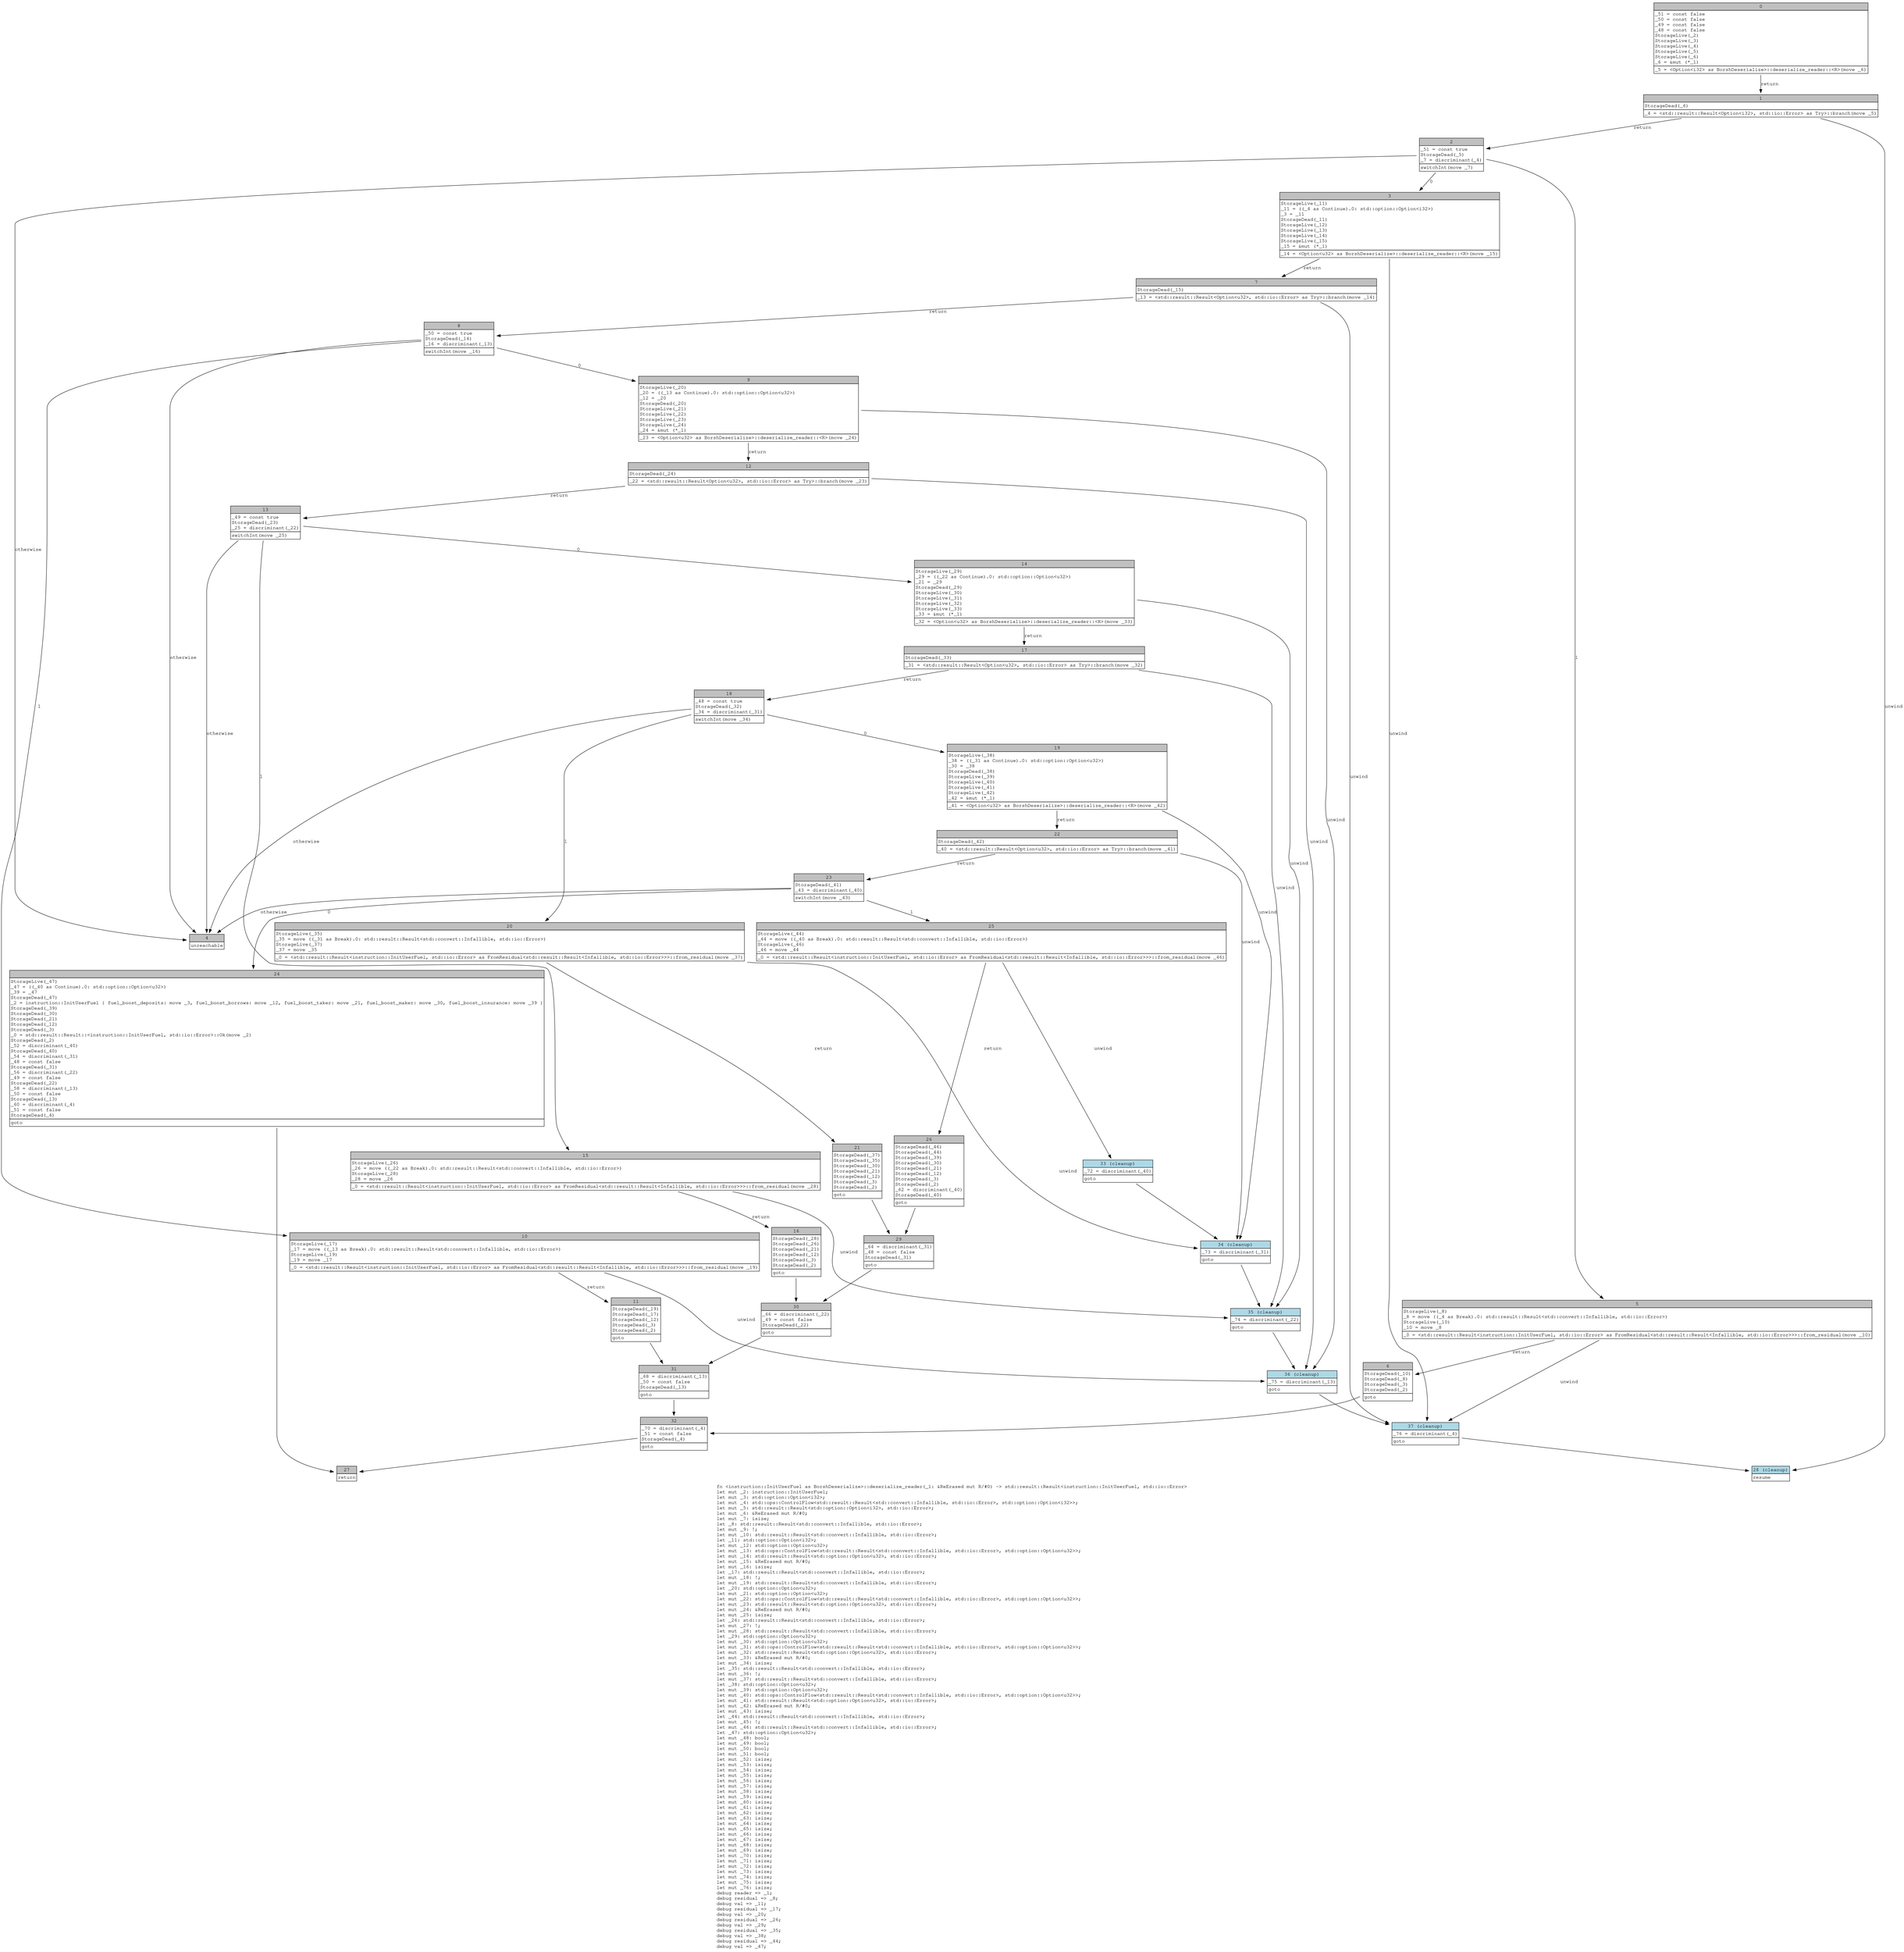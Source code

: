 digraph Mir_0_21733 {
    graph [fontname="Courier, monospace"];
    node [fontname="Courier, monospace"];
    edge [fontname="Courier, monospace"];
    label=<fn &lt;instruction::InitUserFuel as BorshDeserialize&gt;::deserialize_reader(_1: &amp;ReErased mut R/#0) -&gt; std::result::Result&lt;instruction::InitUserFuel, std::io::Error&gt;<br align="left"/>let mut _2: instruction::InitUserFuel;<br align="left"/>let mut _3: std::option::Option&lt;i32&gt;;<br align="left"/>let mut _4: std::ops::ControlFlow&lt;std::result::Result&lt;std::convert::Infallible, std::io::Error&gt;, std::option::Option&lt;i32&gt;&gt;;<br align="left"/>let mut _5: std::result::Result&lt;std::option::Option&lt;i32&gt;, std::io::Error&gt;;<br align="left"/>let mut _6: &amp;ReErased mut R/#0;<br align="left"/>let mut _7: isize;<br align="left"/>let _8: std::result::Result&lt;std::convert::Infallible, std::io::Error&gt;;<br align="left"/>let mut _9: !;<br align="left"/>let mut _10: std::result::Result&lt;std::convert::Infallible, std::io::Error&gt;;<br align="left"/>let _11: std::option::Option&lt;i32&gt;;<br align="left"/>let mut _12: std::option::Option&lt;u32&gt;;<br align="left"/>let mut _13: std::ops::ControlFlow&lt;std::result::Result&lt;std::convert::Infallible, std::io::Error&gt;, std::option::Option&lt;u32&gt;&gt;;<br align="left"/>let mut _14: std::result::Result&lt;std::option::Option&lt;u32&gt;, std::io::Error&gt;;<br align="left"/>let mut _15: &amp;ReErased mut R/#0;<br align="left"/>let mut _16: isize;<br align="left"/>let _17: std::result::Result&lt;std::convert::Infallible, std::io::Error&gt;;<br align="left"/>let mut _18: !;<br align="left"/>let mut _19: std::result::Result&lt;std::convert::Infallible, std::io::Error&gt;;<br align="left"/>let _20: std::option::Option&lt;u32&gt;;<br align="left"/>let mut _21: std::option::Option&lt;u32&gt;;<br align="left"/>let mut _22: std::ops::ControlFlow&lt;std::result::Result&lt;std::convert::Infallible, std::io::Error&gt;, std::option::Option&lt;u32&gt;&gt;;<br align="left"/>let mut _23: std::result::Result&lt;std::option::Option&lt;u32&gt;, std::io::Error&gt;;<br align="left"/>let mut _24: &amp;ReErased mut R/#0;<br align="left"/>let mut _25: isize;<br align="left"/>let _26: std::result::Result&lt;std::convert::Infallible, std::io::Error&gt;;<br align="left"/>let mut _27: !;<br align="left"/>let mut _28: std::result::Result&lt;std::convert::Infallible, std::io::Error&gt;;<br align="left"/>let _29: std::option::Option&lt;u32&gt;;<br align="left"/>let mut _30: std::option::Option&lt;u32&gt;;<br align="left"/>let mut _31: std::ops::ControlFlow&lt;std::result::Result&lt;std::convert::Infallible, std::io::Error&gt;, std::option::Option&lt;u32&gt;&gt;;<br align="left"/>let mut _32: std::result::Result&lt;std::option::Option&lt;u32&gt;, std::io::Error&gt;;<br align="left"/>let mut _33: &amp;ReErased mut R/#0;<br align="left"/>let mut _34: isize;<br align="left"/>let _35: std::result::Result&lt;std::convert::Infallible, std::io::Error&gt;;<br align="left"/>let mut _36: !;<br align="left"/>let mut _37: std::result::Result&lt;std::convert::Infallible, std::io::Error&gt;;<br align="left"/>let _38: std::option::Option&lt;u32&gt;;<br align="left"/>let mut _39: std::option::Option&lt;u32&gt;;<br align="left"/>let mut _40: std::ops::ControlFlow&lt;std::result::Result&lt;std::convert::Infallible, std::io::Error&gt;, std::option::Option&lt;u32&gt;&gt;;<br align="left"/>let mut _41: std::result::Result&lt;std::option::Option&lt;u32&gt;, std::io::Error&gt;;<br align="left"/>let mut _42: &amp;ReErased mut R/#0;<br align="left"/>let mut _43: isize;<br align="left"/>let _44: std::result::Result&lt;std::convert::Infallible, std::io::Error&gt;;<br align="left"/>let mut _45: !;<br align="left"/>let mut _46: std::result::Result&lt;std::convert::Infallible, std::io::Error&gt;;<br align="left"/>let _47: std::option::Option&lt;u32&gt;;<br align="left"/>let mut _48: bool;<br align="left"/>let mut _49: bool;<br align="left"/>let mut _50: bool;<br align="left"/>let mut _51: bool;<br align="left"/>let mut _52: isize;<br align="left"/>let mut _53: isize;<br align="left"/>let mut _54: isize;<br align="left"/>let mut _55: isize;<br align="left"/>let mut _56: isize;<br align="left"/>let mut _57: isize;<br align="left"/>let mut _58: isize;<br align="left"/>let mut _59: isize;<br align="left"/>let mut _60: isize;<br align="left"/>let mut _61: isize;<br align="left"/>let mut _62: isize;<br align="left"/>let mut _63: isize;<br align="left"/>let mut _64: isize;<br align="left"/>let mut _65: isize;<br align="left"/>let mut _66: isize;<br align="left"/>let mut _67: isize;<br align="left"/>let mut _68: isize;<br align="left"/>let mut _69: isize;<br align="left"/>let mut _70: isize;<br align="left"/>let mut _71: isize;<br align="left"/>let mut _72: isize;<br align="left"/>let mut _73: isize;<br align="left"/>let mut _74: isize;<br align="left"/>let mut _75: isize;<br align="left"/>let mut _76: isize;<br align="left"/>debug reader =&gt; _1;<br align="left"/>debug residual =&gt; _8;<br align="left"/>debug val =&gt; _11;<br align="left"/>debug residual =&gt; _17;<br align="left"/>debug val =&gt; _20;<br align="left"/>debug residual =&gt; _26;<br align="left"/>debug val =&gt; _29;<br align="left"/>debug residual =&gt; _35;<br align="left"/>debug val =&gt; _38;<br align="left"/>debug residual =&gt; _44;<br align="left"/>debug val =&gt; _47;<br align="left"/>>;
    bb0__0_21733 [shape="none", label=<<table border="0" cellborder="1" cellspacing="0"><tr><td bgcolor="gray" align="center" colspan="1">0</td></tr><tr><td align="left" balign="left">_51 = const false<br/>_50 = const false<br/>_49 = const false<br/>_48 = const false<br/>StorageLive(_2)<br/>StorageLive(_3)<br/>StorageLive(_4)<br/>StorageLive(_5)<br/>StorageLive(_6)<br/>_6 = &amp;mut (*_1)<br/></td></tr><tr><td align="left">_5 = &lt;Option&lt;i32&gt; as BorshDeserialize&gt;::deserialize_reader::&lt;R&gt;(move _6)</td></tr></table>>];
    bb1__0_21733 [shape="none", label=<<table border="0" cellborder="1" cellspacing="0"><tr><td bgcolor="gray" align="center" colspan="1">1</td></tr><tr><td align="left" balign="left">StorageDead(_6)<br/></td></tr><tr><td align="left">_4 = &lt;std::result::Result&lt;Option&lt;i32&gt;, std::io::Error&gt; as Try&gt;::branch(move _5)</td></tr></table>>];
    bb2__0_21733 [shape="none", label=<<table border="0" cellborder="1" cellspacing="0"><tr><td bgcolor="gray" align="center" colspan="1">2</td></tr><tr><td align="left" balign="left">_51 = const true<br/>StorageDead(_5)<br/>_7 = discriminant(_4)<br/></td></tr><tr><td align="left">switchInt(move _7)</td></tr></table>>];
    bb3__0_21733 [shape="none", label=<<table border="0" cellborder="1" cellspacing="0"><tr><td bgcolor="gray" align="center" colspan="1">3</td></tr><tr><td align="left" balign="left">StorageLive(_11)<br/>_11 = ((_4 as Continue).0: std::option::Option&lt;i32&gt;)<br/>_3 = _11<br/>StorageDead(_11)<br/>StorageLive(_12)<br/>StorageLive(_13)<br/>StorageLive(_14)<br/>StorageLive(_15)<br/>_15 = &amp;mut (*_1)<br/></td></tr><tr><td align="left">_14 = &lt;Option&lt;u32&gt; as BorshDeserialize&gt;::deserialize_reader::&lt;R&gt;(move _15)</td></tr></table>>];
    bb4__0_21733 [shape="none", label=<<table border="0" cellborder="1" cellspacing="0"><tr><td bgcolor="gray" align="center" colspan="1">4</td></tr><tr><td align="left">unreachable</td></tr></table>>];
    bb5__0_21733 [shape="none", label=<<table border="0" cellborder="1" cellspacing="0"><tr><td bgcolor="gray" align="center" colspan="1">5</td></tr><tr><td align="left" balign="left">StorageLive(_8)<br/>_8 = move ((_4 as Break).0: std::result::Result&lt;std::convert::Infallible, std::io::Error&gt;)<br/>StorageLive(_10)<br/>_10 = move _8<br/></td></tr><tr><td align="left">_0 = &lt;std::result::Result&lt;instruction::InitUserFuel, std::io::Error&gt; as FromResidual&lt;std::result::Result&lt;Infallible, std::io::Error&gt;&gt;&gt;::from_residual(move _10)</td></tr></table>>];
    bb6__0_21733 [shape="none", label=<<table border="0" cellborder="1" cellspacing="0"><tr><td bgcolor="gray" align="center" colspan="1">6</td></tr><tr><td align="left" balign="left">StorageDead(_10)<br/>StorageDead(_8)<br/>StorageDead(_3)<br/>StorageDead(_2)<br/></td></tr><tr><td align="left">goto</td></tr></table>>];
    bb7__0_21733 [shape="none", label=<<table border="0" cellborder="1" cellspacing="0"><tr><td bgcolor="gray" align="center" colspan="1">7</td></tr><tr><td align="left" balign="left">StorageDead(_15)<br/></td></tr><tr><td align="left">_13 = &lt;std::result::Result&lt;Option&lt;u32&gt;, std::io::Error&gt; as Try&gt;::branch(move _14)</td></tr></table>>];
    bb8__0_21733 [shape="none", label=<<table border="0" cellborder="1" cellspacing="0"><tr><td bgcolor="gray" align="center" colspan="1">8</td></tr><tr><td align="left" balign="left">_50 = const true<br/>StorageDead(_14)<br/>_16 = discriminant(_13)<br/></td></tr><tr><td align="left">switchInt(move _16)</td></tr></table>>];
    bb9__0_21733 [shape="none", label=<<table border="0" cellborder="1" cellspacing="0"><tr><td bgcolor="gray" align="center" colspan="1">9</td></tr><tr><td align="left" balign="left">StorageLive(_20)<br/>_20 = ((_13 as Continue).0: std::option::Option&lt;u32&gt;)<br/>_12 = _20<br/>StorageDead(_20)<br/>StorageLive(_21)<br/>StorageLive(_22)<br/>StorageLive(_23)<br/>StorageLive(_24)<br/>_24 = &amp;mut (*_1)<br/></td></tr><tr><td align="left">_23 = &lt;Option&lt;u32&gt; as BorshDeserialize&gt;::deserialize_reader::&lt;R&gt;(move _24)</td></tr></table>>];
    bb10__0_21733 [shape="none", label=<<table border="0" cellborder="1" cellspacing="0"><tr><td bgcolor="gray" align="center" colspan="1">10</td></tr><tr><td align="left" balign="left">StorageLive(_17)<br/>_17 = move ((_13 as Break).0: std::result::Result&lt;std::convert::Infallible, std::io::Error&gt;)<br/>StorageLive(_19)<br/>_19 = move _17<br/></td></tr><tr><td align="left">_0 = &lt;std::result::Result&lt;instruction::InitUserFuel, std::io::Error&gt; as FromResidual&lt;std::result::Result&lt;Infallible, std::io::Error&gt;&gt;&gt;::from_residual(move _19)</td></tr></table>>];
    bb11__0_21733 [shape="none", label=<<table border="0" cellborder="1" cellspacing="0"><tr><td bgcolor="gray" align="center" colspan="1">11</td></tr><tr><td align="left" balign="left">StorageDead(_19)<br/>StorageDead(_17)<br/>StorageDead(_12)<br/>StorageDead(_3)<br/>StorageDead(_2)<br/></td></tr><tr><td align="left">goto</td></tr></table>>];
    bb12__0_21733 [shape="none", label=<<table border="0" cellborder="1" cellspacing="0"><tr><td bgcolor="gray" align="center" colspan="1">12</td></tr><tr><td align="left" balign="left">StorageDead(_24)<br/></td></tr><tr><td align="left">_22 = &lt;std::result::Result&lt;Option&lt;u32&gt;, std::io::Error&gt; as Try&gt;::branch(move _23)</td></tr></table>>];
    bb13__0_21733 [shape="none", label=<<table border="0" cellborder="1" cellspacing="0"><tr><td bgcolor="gray" align="center" colspan="1">13</td></tr><tr><td align="left" balign="left">_49 = const true<br/>StorageDead(_23)<br/>_25 = discriminant(_22)<br/></td></tr><tr><td align="left">switchInt(move _25)</td></tr></table>>];
    bb14__0_21733 [shape="none", label=<<table border="0" cellborder="1" cellspacing="0"><tr><td bgcolor="gray" align="center" colspan="1">14</td></tr><tr><td align="left" balign="left">StorageLive(_29)<br/>_29 = ((_22 as Continue).0: std::option::Option&lt;u32&gt;)<br/>_21 = _29<br/>StorageDead(_29)<br/>StorageLive(_30)<br/>StorageLive(_31)<br/>StorageLive(_32)<br/>StorageLive(_33)<br/>_33 = &amp;mut (*_1)<br/></td></tr><tr><td align="left">_32 = &lt;Option&lt;u32&gt; as BorshDeserialize&gt;::deserialize_reader::&lt;R&gt;(move _33)</td></tr></table>>];
    bb15__0_21733 [shape="none", label=<<table border="0" cellborder="1" cellspacing="0"><tr><td bgcolor="gray" align="center" colspan="1">15</td></tr><tr><td align="left" balign="left">StorageLive(_26)<br/>_26 = move ((_22 as Break).0: std::result::Result&lt;std::convert::Infallible, std::io::Error&gt;)<br/>StorageLive(_28)<br/>_28 = move _26<br/></td></tr><tr><td align="left">_0 = &lt;std::result::Result&lt;instruction::InitUserFuel, std::io::Error&gt; as FromResidual&lt;std::result::Result&lt;Infallible, std::io::Error&gt;&gt;&gt;::from_residual(move _28)</td></tr></table>>];
    bb16__0_21733 [shape="none", label=<<table border="0" cellborder="1" cellspacing="0"><tr><td bgcolor="gray" align="center" colspan="1">16</td></tr><tr><td align="left" balign="left">StorageDead(_28)<br/>StorageDead(_26)<br/>StorageDead(_21)<br/>StorageDead(_12)<br/>StorageDead(_3)<br/>StorageDead(_2)<br/></td></tr><tr><td align="left">goto</td></tr></table>>];
    bb17__0_21733 [shape="none", label=<<table border="0" cellborder="1" cellspacing="0"><tr><td bgcolor="gray" align="center" colspan="1">17</td></tr><tr><td align="left" balign="left">StorageDead(_33)<br/></td></tr><tr><td align="left">_31 = &lt;std::result::Result&lt;Option&lt;u32&gt;, std::io::Error&gt; as Try&gt;::branch(move _32)</td></tr></table>>];
    bb18__0_21733 [shape="none", label=<<table border="0" cellborder="1" cellspacing="0"><tr><td bgcolor="gray" align="center" colspan="1">18</td></tr><tr><td align="left" balign="left">_48 = const true<br/>StorageDead(_32)<br/>_34 = discriminant(_31)<br/></td></tr><tr><td align="left">switchInt(move _34)</td></tr></table>>];
    bb19__0_21733 [shape="none", label=<<table border="0" cellborder="1" cellspacing="0"><tr><td bgcolor="gray" align="center" colspan="1">19</td></tr><tr><td align="left" balign="left">StorageLive(_38)<br/>_38 = ((_31 as Continue).0: std::option::Option&lt;u32&gt;)<br/>_30 = _38<br/>StorageDead(_38)<br/>StorageLive(_39)<br/>StorageLive(_40)<br/>StorageLive(_41)<br/>StorageLive(_42)<br/>_42 = &amp;mut (*_1)<br/></td></tr><tr><td align="left">_41 = &lt;Option&lt;u32&gt; as BorshDeserialize&gt;::deserialize_reader::&lt;R&gt;(move _42)</td></tr></table>>];
    bb20__0_21733 [shape="none", label=<<table border="0" cellborder="1" cellspacing="0"><tr><td bgcolor="gray" align="center" colspan="1">20</td></tr><tr><td align="left" balign="left">StorageLive(_35)<br/>_35 = move ((_31 as Break).0: std::result::Result&lt;std::convert::Infallible, std::io::Error&gt;)<br/>StorageLive(_37)<br/>_37 = move _35<br/></td></tr><tr><td align="left">_0 = &lt;std::result::Result&lt;instruction::InitUserFuel, std::io::Error&gt; as FromResidual&lt;std::result::Result&lt;Infallible, std::io::Error&gt;&gt;&gt;::from_residual(move _37)</td></tr></table>>];
    bb21__0_21733 [shape="none", label=<<table border="0" cellborder="1" cellspacing="0"><tr><td bgcolor="gray" align="center" colspan="1">21</td></tr><tr><td align="left" balign="left">StorageDead(_37)<br/>StorageDead(_35)<br/>StorageDead(_30)<br/>StorageDead(_21)<br/>StorageDead(_12)<br/>StorageDead(_3)<br/>StorageDead(_2)<br/></td></tr><tr><td align="left">goto</td></tr></table>>];
    bb22__0_21733 [shape="none", label=<<table border="0" cellborder="1" cellspacing="0"><tr><td bgcolor="gray" align="center" colspan="1">22</td></tr><tr><td align="left" balign="left">StorageDead(_42)<br/></td></tr><tr><td align="left">_40 = &lt;std::result::Result&lt;Option&lt;u32&gt;, std::io::Error&gt; as Try&gt;::branch(move _41)</td></tr></table>>];
    bb23__0_21733 [shape="none", label=<<table border="0" cellborder="1" cellspacing="0"><tr><td bgcolor="gray" align="center" colspan="1">23</td></tr><tr><td align="left" balign="left">StorageDead(_41)<br/>_43 = discriminant(_40)<br/></td></tr><tr><td align="left">switchInt(move _43)</td></tr></table>>];
    bb24__0_21733 [shape="none", label=<<table border="0" cellborder="1" cellspacing="0"><tr><td bgcolor="gray" align="center" colspan="1">24</td></tr><tr><td align="left" balign="left">StorageLive(_47)<br/>_47 = ((_40 as Continue).0: std::option::Option&lt;u32&gt;)<br/>_39 = _47<br/>StorageDead(_47)<br/>_2 = instruction::InitUserFuel { fuel_boost_deposits: move _3, fuel_boost_borrows: move _12, fuel_boost_taker: move _21, fuel_boost_maker: move _30, fuel_boost_insurance: move _39 }<br/>StorageDead(_39)<br/>StorageDead(_30)<br/>StorageDead(_21)<br/>StorageDead(_12)<br/>StorageDead(_3)<br/>_0 = std::result::Result::&lt;instruction::InitUserFuel, std::io::Error&gt;::Ok(move _2)<br/>StorageDead(_2)<br/>_52 = discriminant(_40)<br/>StorageDead(_40)<br/>_54 = discriminant(_31)<br/>_48 = const false<br/>StorageDead(_31)<br/>_56 = discriminant(_22)<br/>_49 = const false<br/>StorageDead(_22)<br/>_58 = discriminant(_13)<br/>_50 = const false<br/>StorageDead(_13)<br/>_60 = discriminant(_4)<br/>_51 = const false<br/>StorageDead(_4)<br/></td></tr><tr><td align="left">goto</td></tr></table>>];
    bb25__0_21733 [shape="none", label=<<table border="0" cellborder="1" cellspacing="0"><tr><td bgcolor="gray" align="center" colspan="1">25</td></tr><tr><td align="left" balign="left">StorageLive(_44)<br/>_44 = move ((_40 as Break).0: std::result::Result&lt;std::convert::Infallible, std::io::Error&gt;)<br/>StorageLive(_46)<br/>_46 = move _44<br/></td></tr><tr><td align="left">_0 = &lt;std::result::Result&lt;instruction::InitUserFuel, std::io::Error&gt; as FromResidual&lt;std::result::Result&lt;Infallible, std::io::Error&gt;&gt;&gt;::from_residual(move _46)</td></tr></table>>];
    bb26__0_21733 [shape="none", label=<<table border="0" cellborder="1" cellspacing="0"><tr><td bgcolor="gray" align="center" colspan="1">26</td></tr><tr><td align="left" balign="left">StorageDead(_46)<br/>StorageDead(_44)<br/>StorageDead(_39)<br/>StorageDead(_30)<br/>StorageDead(_21)<br/>StorageDead(_12)<br/>StorageDead(_3)<br/>StorageDead(_2)<br/>_62 = discriminant(_40)<br/>StorageDead(_40)<br/></td></tr><tr><td align="left">goto</td></tr></table>>];
    bb27__0_21733 [shape="none", label=<<table border="0" cellborder="1" cellspacing="0"><tr><td bgcolor="gray" align="center" colspan="1">27</td></tr><tr><td align="left">return</td></tr></table>>];
    bb28__0_21733 [shape="none", label=<<table border="0" cellborder="1" cellspacing="0"><tr><td bgcolor="lightblue" align="center" colspan="1">28 (cleanup)</td></tr><tr><td align="left">resume</td></tr></table>>];
    bb29__0_21733 [shape="none", label=<<table border="0" cellborder="1" cellspacing="0"><tr><td bgcolor="gray" align="center" colspan="1">29</td></tr><tr><td align="left" balign="left">_64 = discriminant(_31)<br/>_48 = const false<br/>StorageDead(_31)<br/></td></tr><tr><td align="left">goto</td></tr></table>>];
    bb30__0_21733 [shape="none", label=<<table border="0" cellborder="1" cellspacing="0"><tr><td bgcolor="gray" align="center" colspan="1">30</td></tr><tr><td align="left" balign="left">_66 = discriminant(_22)<br/>_49 = const false<br/>StorageDead(_22)<br/></td></tr><tr><td align="left">goto</td></tr></table>>];
    bb31__0_21733 [shape="none", label=<<table border="0" cellborder="1" cellspacing="0"><tr><td bgcolor="gray" align="center" colspan="1">31</td></tr><tr><td align="left" balign="left">_68 = discriminant(_13)<br/>_50 = const false<br/>StorageDead(_13)<br/></td></tr><tr><td align="left">goto</td></tr></table>>];
    bb32__0_21733 [shape="none", label=<<table border="0" cellborder="1" cellspacing="0"><tr><td bgcolor="gray" align="center" colspan="1">32</td></tr><tr><td align="left" balign="left">_70 = discriminant(_4)<br/>_51 = const false<br/>StorageDead(_4)<br/></td></tr><tr><td align="left">goto</td></tr></table>>];
    bb33__0_21733 [shape="none", label=<<table border="0" cellborder="1" cellspacing="0"><tr><td bgcolor="lightblue" align="center" colspan="1">33 (cleanup)</td></tr><tr><td align="left" balign="left">_72 = discriminant(_40)<br/></td></tr><tr><td align="left">goto</td></tr></table>>];
    bb34__0_21733 [shape="none", label=<<table border="0" cellborder="1" cellspacing="0"><tr><td bgcolor="lightblue" align="center" colspan="1">34 (cleanup)</td></tr><tr><td align="left" balign="left">_73 = discriminant(_31)<br/></td></tr><tr><td align="left">goto</td></tr></table>>];
    bb35__0_21733 [shape="none", label=<<table border="0" cellborder="1" cellspacing="0"><tr><td bgcolor="lightblue" align="center" colspan="1">35 (cleanup)</td></tr><tr><td align="left" balign="left">_74 = discriminant(_22)<br/></td></tr><tr><td align="left">goto</td></tr></table>>];
    bb36__0_21733 [shape="none", label=<<table border="0" cellborder="1" cellspacing="0"><tr><td bgcolor="lightblue" align="center" colspan="1">36 (cleanup)</td></tr><tr><td align="left" balign="left">_75 = discriminant(_13)<br/></td></tr><tr><td align="left">goto</td></tr></table>>];
    bb37__0_21733 [shape="none", label=<<table border="0" cellborder="1" cellspacing="0"><tr><td bgcolor="lightblue" align="center" colspan="1">37 (cleanup)</td></tr><tr><td align="left" balign="left">_76 = discriminant(_4)<br/></td></tr><tr><td align="left">goto</td></tr></table>>];
    bb0__0_21733 -> bb1__0_21733 [label="return"];
    bb1__0_21733 -> bb2__0_21733 [label="return"];
    bb1__0_21733 -> bb28__0_21733 [label="unwind"];
    bb2__0_21733 -> bb3__0_21733 [label="0"];
    bb2__0_21733 -> bb5__0_21733 [label="1"];
    bb2__0_21733 -> bb4__0_21733 [label="otherwise"];
    bb3__0_21733 -> bb7__0_21733 [label="return"];
    bb3__0_21733 -> bb37__0_21733 [label="unwind"];
    bb5__0_21733 -> bb6__0_21733 [label="return"];
    bb5__0_21733 -> bb37__0_21733 [label="unwind"];
    bb6__0_21733 -> bb32__0_21733 [label=""];
    bb7__0_21733 -> bb8__0_21733 [label="return"];
    bb7__0_21733 -> bb37__0_21733 [label="unwind"];
    bb8__0_21733 -> bb9__0_21733 [label="0"];
    bb8__0_21733 -> bb10__0_21733 [label="1"];
    bb8__0_21733 -> bb4__0_21733 [label="otherwise"];
    bb9__0_21733 -> bb12__0_21733 [label="return"];
    bb9__0_21733 -> bb36__0_21733 [label="unwind"];
    bb10__0_21733 -> bb11__0_21733 [label="return"];
    bb10__0_21733 -> bb36__0_21733 [label="unwind"];
    bb11__0_21733 -> bb31__0_21733 [label=""];
    bb12__0_21733 -> bb13__0_21733 [label="return"];
    bb12__0_21733 -> bb36__0_21733 [label="unwind"];
    bb13__0_21733 -> bb14__0_21733 [label="0"];
    bb13__0_21733 -> bb15__0_21733 [label="1"];
    bb13__0_21733 -> bb4__0_21733 [label="otherwise"];
    bb14__0_21733 -> bb17__0_21733 [label="return"];
    bb14__0_21733 -> bb35__0_21733 [label="unwind"];
    bb15__0_21733 -> bb16__0_21733 [label="return"];
    bb15__0_21733 -> bb35__0_21733 [label="unwind"];
    bb16__0_21733 -> bb30__0_21733 [label=""];
    bb17__0_21733 -> bb18__0_21733 [label="return"];
    bb17__0_21733 -> bb35__0_21733 [label="unwind"];
    bb18__0_21733 -> bb19__0_21733 [label="0"];
    bb18__0_21733 -> bb20__0_21733 [label="1"];
    bb18__0_21733 -> bb4__0_21733 [label="otherwise"];
    bb19__0_21733 -> bb22__0_21733 [label="return"];
    bb19__0_21733 -> bb34__0_21733 [label="unwind"];
    bb20__0_21733 -> bb21__0_21733 [label="return"];
    bb20__0_21733 -> bb34__0_21733 [label="unwind"];
    bb21__0_21733 -> bb29__0_21733 [label=""];
    bb22__0_21733 -> bb23__0_21733 [label="return"];
    bb22__0_21733 -> bb34__0_21733 [label="unwind"];
    bb23__0_21733 -> bb24__0_21733 [label="0"];
    bb23__0_21733 -> bb25__0_21733 [label="1"];
    bb23__0_21733 -> bb4__0_21733 [label="otherwise"];
    bb24__0_21733 -> bb27__0_21733 [label=""];
    bb25__0_21733 -> bb26__0_21733 [label="return"];
    bb25__0_21733 -> bb33__0_21733 [label="unwind"];
    bb26__0_21733 -> bb29__0_21733 [label=""];
    bb29__0_21733 -> bb30__0_21733 [label=""];
    bb30__0_21733 -> bb31__0_21733 [label=""];
    bb31__0_21733 -> bb32__0_21733 [label=""];
    bb32__0_21733 -> bb27__0_21733 [label=""];
    bb33__0_21733 -> bb34__0_21733 [label=""];
    bb34__0_21733 -> bb35__0_21733 [label=""];
    bb35__0_21733 -> bb36__0_21733 [label=""];
    bb36__0_21733 -> bb37__0_21733 [label=""];
    bb37__0_21733 -> bb28__0_21733 [label=""];
}

